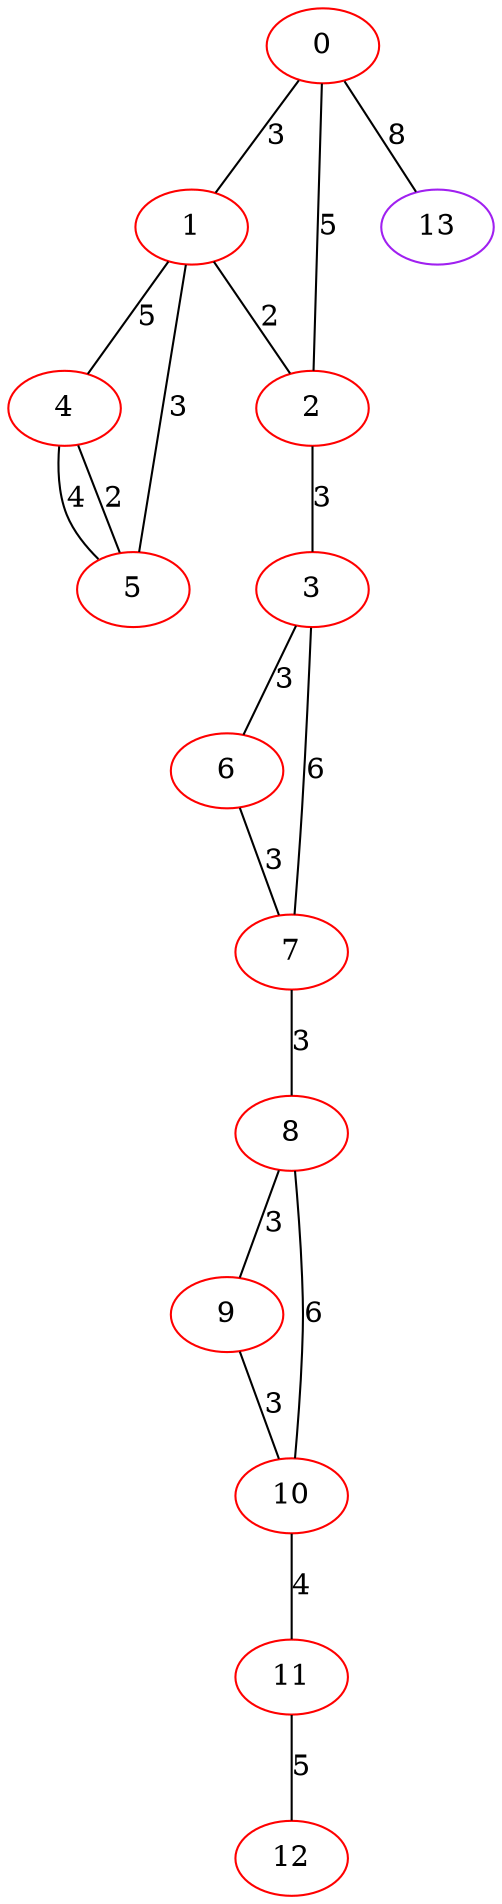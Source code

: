 graph "" {
0 [color=red, weight=1];
1 [color=red, weight=1];
2 [color=red, weight=1];
3 [color=red, weight=1];
4 [color=red, weight=1];
5 [color=red, weight=1];
6 [color=red, weight=1];
7 [color=red, weight=1];
8 [color=red, weight=1];
9 [color=red, weight=1];
10 [color=red, weight=1];
11 [color=red, weight=1];
12 [color=red, weight=1];
13 [color=purple, weight=4];
0 -- 1  [key=0, label=3];
0 -- 2  [key=0, label=5];
0 -- 13  [key=0, label=8];
1 -- 2  [key=0, label=2];
1 -- 4  [key=0, label=5];
1 -- 5  [key=0, label=3];
2 -- 3  [key=0, label=3];
3 -- 6  [key=0, label=3];
3 -- 7  [key=0, label=6];
4 -- 5  [key=0, label=2];
4 -- 5  [key=1, label=4];
6 -- 7  [key=0, label=3];
7 -- 8  [key=0, label=3];
8 -- 9  [key=0, label=3];
8 -- 10  [key=0, label=6];
9 -- 10  [key=0, label=3];
10 -- 11  [key=0, label=4];
11 -- 12  [key=0, label=5];
}
